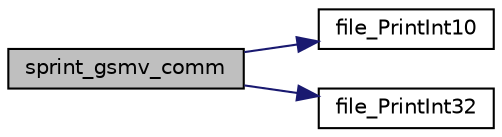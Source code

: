digraph "sprint_gsmv_comm"
{
 // LATEX_PDF_SIZE
  edge [fontname="Helvetica",fontsize="10",labelfontname="Helvetica",labelfontsize="10"];
  node [fontname="Helvetica",fontsize="10",shape=record];
  rankdir="LR";
  Node1 [label="sprint_gsmv_comm",height=0.2,width=0.4,color="black", fillcolor="grey75", style="filled", fontcolor="black",tooltip=" "];
  Node1 -> Node2 [color="midnightblue",fontsize="10",style="solid",fontname="Helvetica"];
  Node2 [label="file_PrintInt10",height=0.2,width=0.4,color="black", fillcolor="white", style="filled",URL="$superlu__defs_8h.html#a65bc05523700a6829d5f4bccbe990ba2",tooltip=" "];
  Node1 -> Node3 [color="midnightblue",fontsize="10",style="solid",fontname="Helvetica"];
  Node3 [label="file_PrintInt32",height=0.2,width=0.4,color="black", fillcolor="white", style="filled",URL="$superlu__defs_8h.html#aa92a1a21fb8e352151dca3301ba6e96a",tooltip=" "];
}
